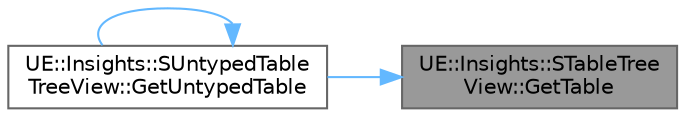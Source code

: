 digraph "UE::Insights::STableTreeView::GetTable"
{
 // INTERACTIVE_SVG=YES
 // LATEX_PDF_SIZE
  bgcolor="transparent";
  edge [fontname=Helvetica,fontsize=10,labelfontname=Helvetica,labelfontsize=10];
  node [fontname=Helvetica,fontsize=10,shape=box,height=0.2,width=0.4];
  rankdir="RL";
  Node1 [id="Node000001",label="UE::Insights::STableTree\lView::GetTable",height=0.2,width=0.4,color="gray40", fillcolor="grey60", style="filled", fontcolor="black",tooltip=" "];
  Node1 -> Node2 [id="edge1_Node000001_Node000002",dir="back",color="steelblue1",style="solid",tooltip=" "];
  Node2 [id="Node000002",label="UE::Insights::SUntypedTable\lTreeView::GetUntypedTable",height=0.2,width=0.4,color="grey40", fillcolor="white", style="filled",URL="$d6/d47/classUE_1_1Insights_1_1SUntypedTableTreeView.html#affd34eda3c591b898fe1bae1129a146c",tooltip=" "];
  Node2 -> Node2 [id="edge2_Node000002_Node000002",dir="back",color="steelblue1",style="solid",tooltip=" "];
}
